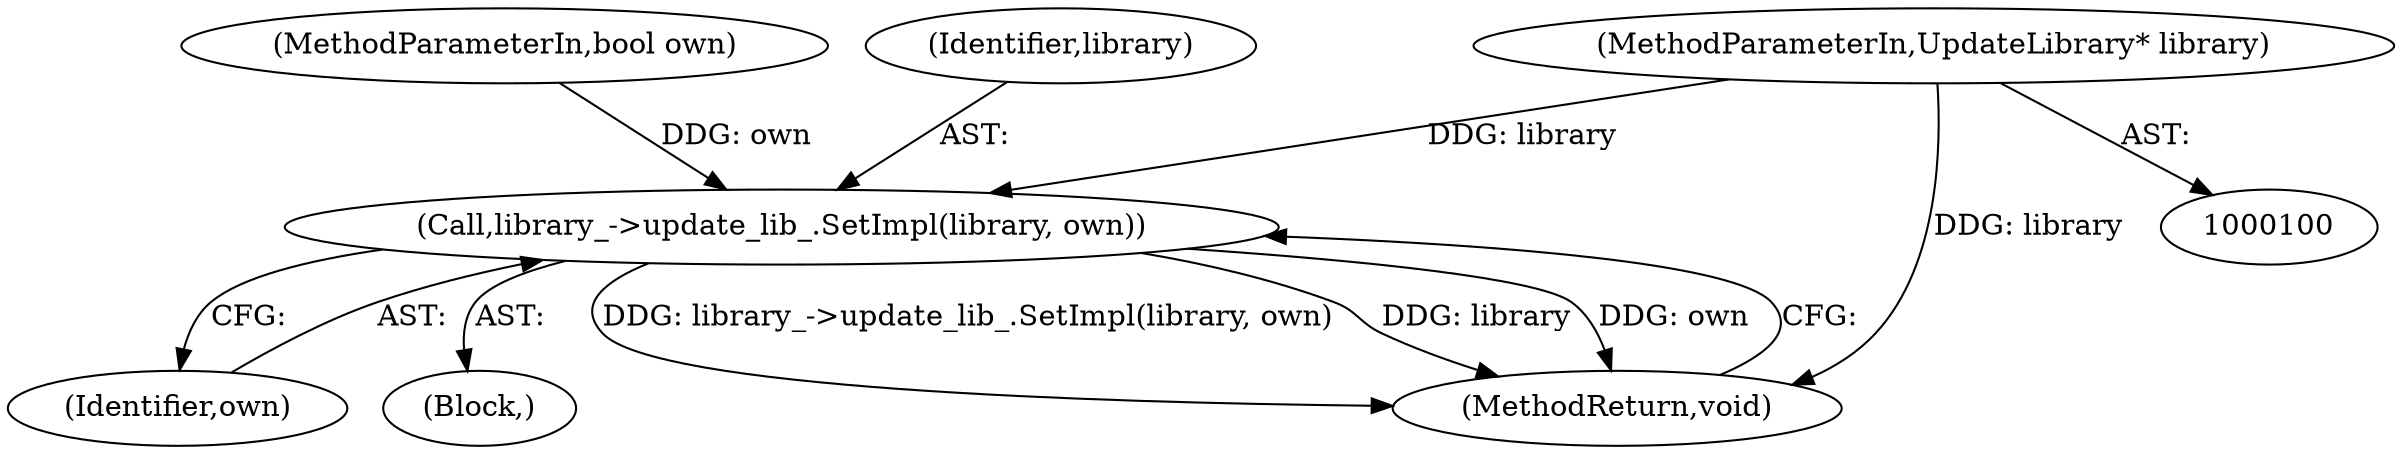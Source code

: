 digraph "1_Chrome_b3ae5db129f88dae153880e84bdabea8ce2ca89b_28@pointer" {
"1000101" [label="(MethodParameterIn,UpdateLibrary* library)"];
"1000104" [label="(Call,library_->update_lib_.SetImpl(library, own))"];
"1000104" [label="(Call,library_->update_lib_.SetImpl(library, own))"];
"1000102" [label="(MethodParameterIn,bool own)"];
"1000106" [label="(Identifier,own)"];
"1000105" [label="(Identifier,library)"];
"1000101" [label="(MethodParameterIn,UpdateLibrary* library)"];
"1000103" [label="(Block,)"];
"1000107" [label="(MethodReturn,void)"];
"1000101" -> "1000100"  [label="AST: "];
"1000101" -> "1000107"  [label="DDG: library"];
"1000101" -> "1000104"  [label="DDG: library"];
"1000104" -> "1000103"  [label="AST: "];
"1000104" -> "1000106"  [label="CFG: "];
"1000105" -> "1000104"  [label="AST: "];
"1000106" -> "1000104"  [label="AST: "];
"1000107" -> "1000104"  [label="CFG: "];
"1000104" -> "1000107"  [label="DDG: library_->update_lib_.SetImpl(library, own)"];
"1000104" -> "1000107"  [label="DDG: library"];
"1000104" -> "1000107"  [label="DDG: own"];
"1000102" -> "1000104"  [label="DDG: own"];
}
